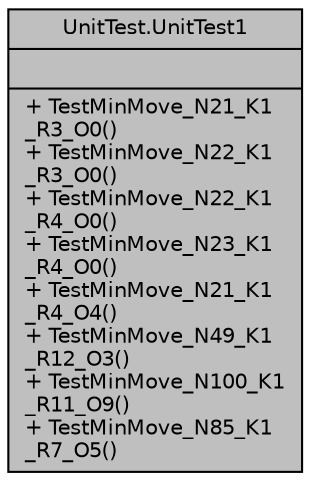 digraph "UnitTest.UnitTest1"
{
 // LATEX_PDF_SIZE
  edge [fontname="Helvetica",fontsize="10",labelfontname="Helvetica",labelfontsize="10"];
  node [fontname="Helvetica",fontsize="10",shape=record];
  Node1 [label="{UnitTest.UnitTest1\n||+ TestMinMove_N21_K1\l_R3_O0()\l+ TestMinMove_N22_K1\l_R3_O0()\l+ TestMinMove_N22_K1\l_R4_O0()\l+ TestMinMove_N23_K1\l_R4_O0()\l+ TestMinMove_N21_K1\l_R4_O4()\l+ TestMinMove_N49_K1\l_R12_O3()\l+ TestMinMove_N100_K1\l_R11_O9()\l+ TestMinMove_N85_K1\l_R7_O5()\l}",height=0.2,width=0.4,color="black", fillcolor="grey75", style="filled", fontcolor="black",tooltip=" "];
}
